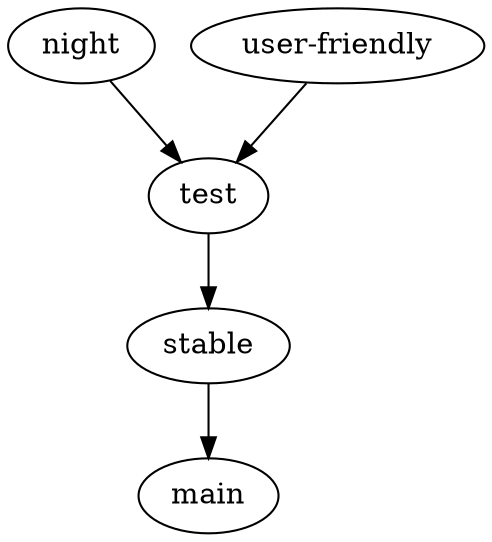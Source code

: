 digraph G {
    night -> test;
    "user-friendly" -> test;
    test -> stable;
    stable -> main;
}